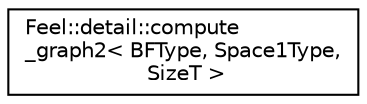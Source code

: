 digraph "Graphical Class Hierarchy"
{
 // LATEX_PDF_SIZE
  edge [fontname="Helvetica",fontsize="10",labelfontname="Helvetica",labelfontsize="10"];
  node [fontname="Helvetica",fontsize="10",shape=record];
  rankdir="LR";
  Node0 [label="Feel::detail::compute\l_graph2\< BFType, Space1Type,\l SizeT \>",height=0.2,width=0.4,color="black", fillcolor="white", style="filled",URL="$structFeel_1_1detail_1_1compute__graph2.html",tooltip=" "];
}
